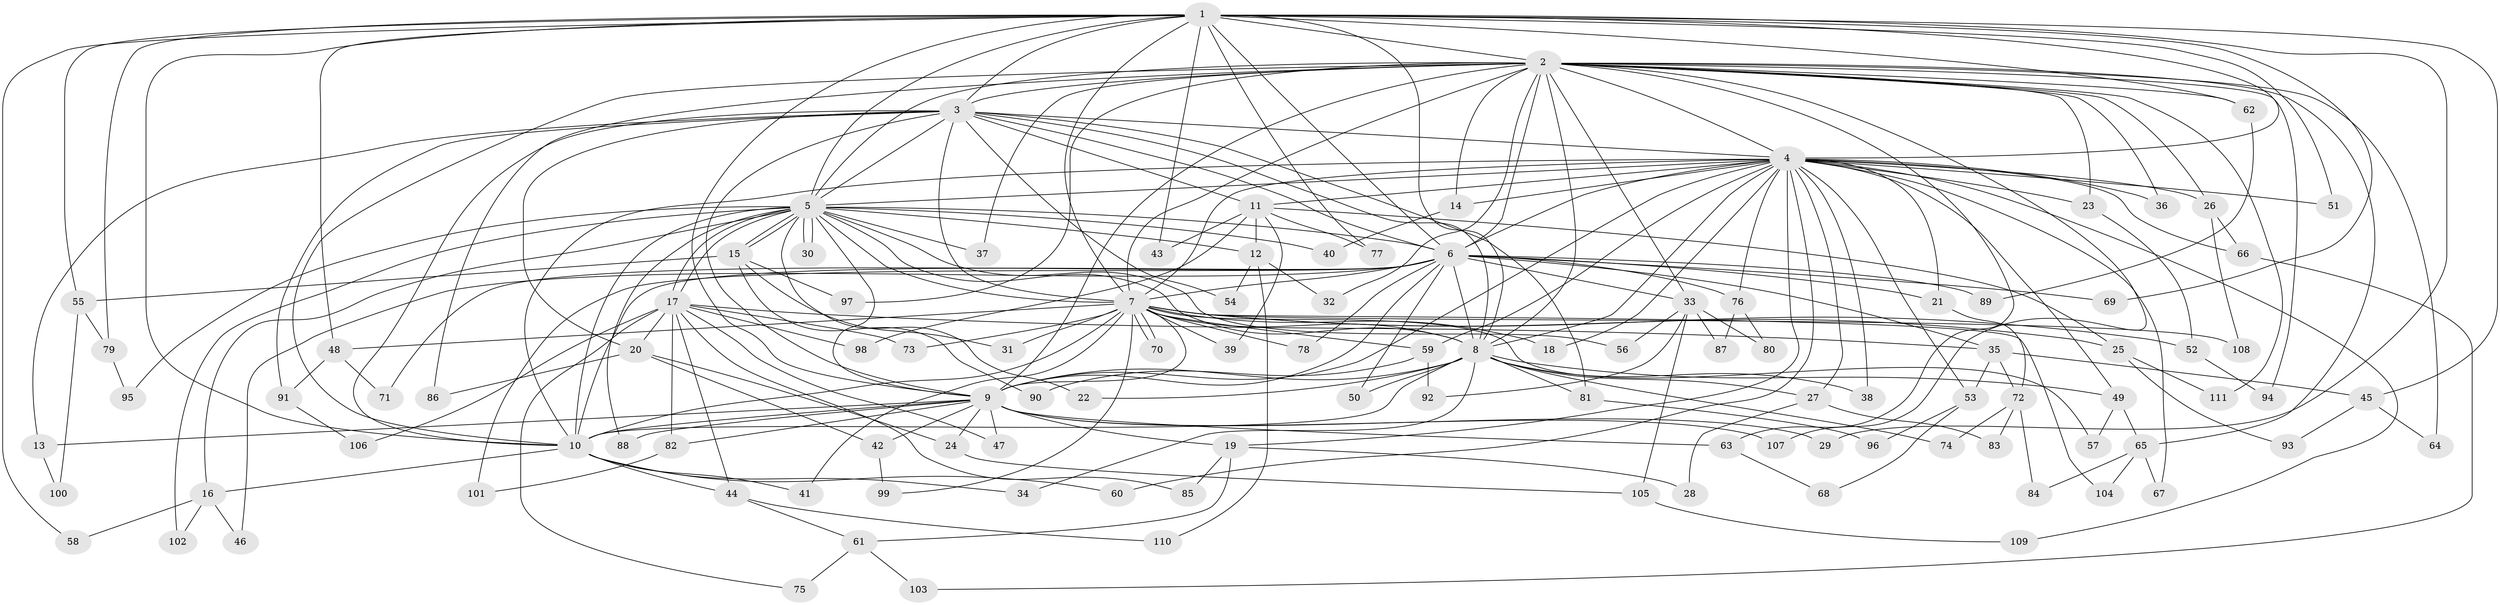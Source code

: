 // Generated by graph-tools (version 1.1) at 2025/01/03/09/25 03:01:25]
// undirected, 111 vertices, 247 edges
graph export_dot {
graph [start="1"]
  node [color=gray90,style=filled];
  1;
  2;
  3;
  4;
  5;
  6;
  7;
  8;
  9;
  10;
  11;
  12;
  13;
  14;
  15;
  16;
  17;
  18;
  19;
  20;
  21;
  22;
  23;
  24;
  25;
  26;
  27;
  28;
  29;
  30;
  31;
  32;
  33;
  34;
  35;
  36;
  37;
  38;
  39;
  40;
  41;
  42;
  43;
  44;
  45;
  46;
  47;
  48;
  49;
  50;
  51;
  52;
  53;
  54;
  55;
  56;
  57;
  58;
  59;
  60;
  61;
  62;
  63;
  64;
  65;
  66;
  67;
  68;
  69;
  70;
  71;
  72;
  73;
  74;
  75;
  76;
  77;
  78;
  79;
  80;
  81;
  82;
  83;
  84;
  85;
  86;
  87;
  88;
  89;
  90;
  91;
  92;
  93;
  94;
  95;
  96;
  97;
  98;
  99;
  100;
  101;
  102;
  103;
  104;
  105;
  106;
  107;
  108;
  109;
  110;
  111;
  1 -- 2;
  1 -- 3;
  1 -- 4;
  1 -- 5;
  1 -- 6;
  1 -- 7;
  1 -- 8;
  1 -- 9;
  1 -- 10;
  1 -- 29;
  1 -- 43;
  1 -- 45;
  1 -- 48;
  1 -- 51;
  1 -- 55;
  1 -- 58;
  1 -- 62;
  1 -- 69;
  1 -- 77;
  1 -- 79;
  2 -- 3;
  2 -- 4;
  2 -- 5;
  2 -- 6;
  2 -- 7;
  2 -- 8;
  2 -- 9;
  2 -- 10;
  2 -- 14;
  2 -- 23;
  2 -- 26;
  2 -- 32;
  2 -- 33;
  2 -- 36;
  2 -- 37;
  2 -- 62;
  2 -- 63;
  2 -- 64;
  2 -- 65;
  2 -- 86;
  2 -- 94;
  2 -- 97;
  2 -- 107;
  2 -- 111;
  3 -- 4;
  3 -- 5;
  3 -- 6;
  3 -- 7;
  3 -- 8;
  3 -- 9;
  3 -- 10;
  3 -- 11;
  3 -- 13;
  3 -- 20;
  3 -- 54;
  3 -- 81;
  3 -- 91;
  4 -- 5;
  4 -- 6;
  4 -- 7;
  4 -- 8;
  4 -- 9;
  4 -- 10;
  4 -- 11;
  4 -- 14;
  4 -- 18;
  4 -- 19;
  4 -- 21;
  4 -- 23;
  4 -- 26;
  4 -- 27;
  4 -- 36;
  4 -- 38;
  4 -- 49;
  4 -- 51;
  4 -- 53;
  4 -- 59;
  4 -- 60;
  4 -- 66;
  4 -- 67;
  4 -- 76;
  4 -- 109;
  5 -- 6;
  5 -- 7;
  5 -- 8;
  5 -- 9;
  5 -- 10;
  5 -- 12;
  5 -- 15;
  5 -- 15;
  5 -- 16;
  5 -- 17;
  5 -- 17;
  5 -- 22;
  5 -- 30;
  5 -- 30;
  5 -- 37;
  5 -- 40;
  5 -- 56;
  5 -- 88;
  5 -- 95;
  5 -- 102;
  6 -- 7;
  6 -- 8;
  6 -- 9;
  6 -- 10;
  6 -- 21;
  6 -- 33;
  6 -- 35;
  6 -- 46;
  6 -- 50;
  6 -- 69;
  6 -- 71;
  6 -- 76;
  6 -- 78;
  6 -- 89;
  6 -- 101;
  7 -- 8;
  7 -- 9;
  7 -- 10;
  7 -- 18;
  7 -- 25;
  7 -- 31;
  7 -- 39;
  7 -- 41;
  7 -- 48;
  7 -- 52;
  7 -- 57;
  7 -- 59;
  7 -- 70;
  7 -- 70;
  7 -- 73;
  7 -- 78;
  7 -- 99;
  7 -- 104;
  7 -- 108;
  8 -- 9;
  8 -- 10;
  8 -- 22;
  8 -- 27;
  8 -- 34;
  8 -- 38;
  8 -- 49;
  8 -- 50;
  8 -- 74;
  8 -- 81;
  9 -- 10;
  9 -- 13;
  9 -- 19;
  9 -- 24;
  9 -- 29;
  9 -- 42;
  9 -- 47;
  9 -- 63;
  9 -- 82;
  9 -- 88;
  9 -- 107;
  10 -- 16;
  10 -- 34;
  10 -- 41;
  10 -- 44;
  10 -- 60;
  11 -- 12;
  11 -- 25;
  11 -- 39;
  11 -- 43;
  11 -- 77;
  11 -- 98;
  12 -- 32;
  12 -- 54;
  12 -- 110;
  13 -- 100;
  14 -- 40;
  15 -- 31;
  15 -- 55;
  15 -- 90;
  15 -- 97;
  16 -- 46;
  16 -- 58;
  16 -- 102;
  17 -- 20;
  17 -- 35;
  17 -- 44;
  17 -- 47;
  17 -- 73;
  17 -- 75;
  17 -- 82;
  17 -- 85;
  17 -- 98;
  17 -- 106;
  19 -- 28;
  19 -- 61;
  19 -- 85;
  20 -- 24;
  20 -- 42;
  20 -- 86;
  21 -- 72;
  23 -- 52;
  24 -- 105;
  25 -- 93;
  25 -- 111;
  26 -- 66;
  26 -- 108;
  27 -- 28;
  27 -- 83;
  33 -- 56;
  33 -- 80;
  33 -- 87;
  33 -- 92;
  33 -- 105;
  35 -- 45;
  35 -- 53;
  35 -- 72;
  42 -- 99;
  44 -- 61;
  44 -- 110;
  45 -- 64;
  45 -- 93;
  48 -- 71;
  48 -- 91;
  49 -- 57;
  49 -- 65;
  52 -- 94;
  53 -- 68;
  53 -- 96;
  55 -- 79;
  55 -- 100;
  59 -- 90;
  59 -- 92;
  61 -- 75;
  61 -- 103;
  62 -- 89;
  63 -- 68;
  65 -- 67;
  65 -- 84;
  65 -- 104;
  66 -- 103;
  72 -- 74;
  72 -- 83;
  72 -- 84;
  76 -- 80;
  76 -- 87;
  79 -- 95;
  81 -- 96;
  82 -- 101;
  91 -- 106;
  105 -- 109;
}
